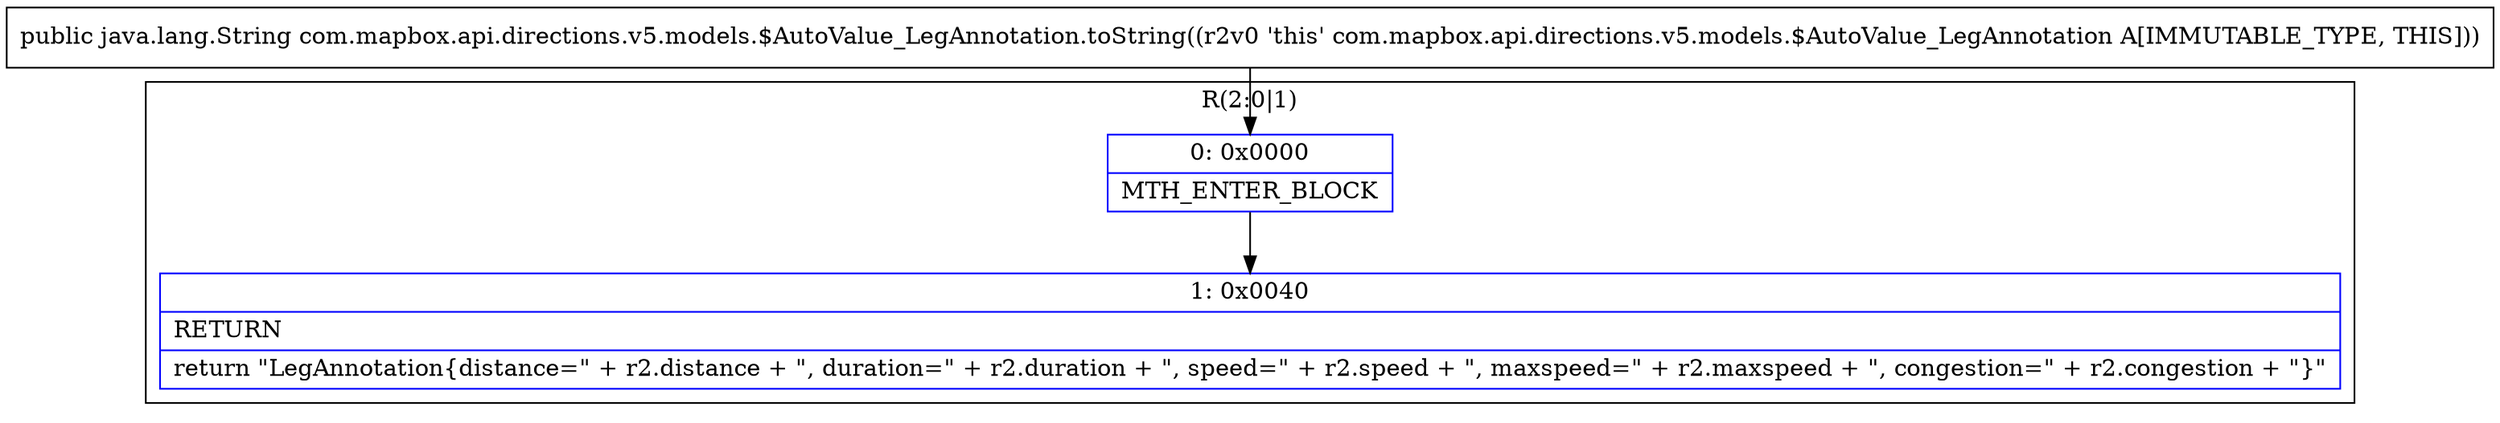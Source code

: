 digraph "CFG forcom.mapbox.api.directions.v5.models.$AutoValue_LegAnnotation.toString()Ljava\/lang\/String;" {
subgraph cluster_Region_612319131 {
label = "R(2:0|1)";
node [shape=record,color=blue];
Node_0 [shape=record,label="{0\:\ 0x0000|MTH_ENTER_BLOCK\l}"];
Node_1 [shape=record,label="{1\:\ 0x0040|RETURN\l|return \"LegAnnotation\{distance=\" + r2.distance + \", duration=\" + r2.duration + \", speed=\" + r2.speed + \", maxspeed=\" + r2.maxspeed + \", congestion=\" + r2.congestion + \"\}\"\l}"];
}
MethodNode[shape=record,label="{public java.lang.String com.mapbox.api.directions.v5.models.$AutoValue_LegAnnotation.toString((r2v0 'this' com.mapbox.api.directions.v5.models.$AutoValue_LegAnnotation A[IMMUTABLE_TYPE, THIS])) }"];
MethodNode -> Node_0;
Node_0 -> Node_1;
}


